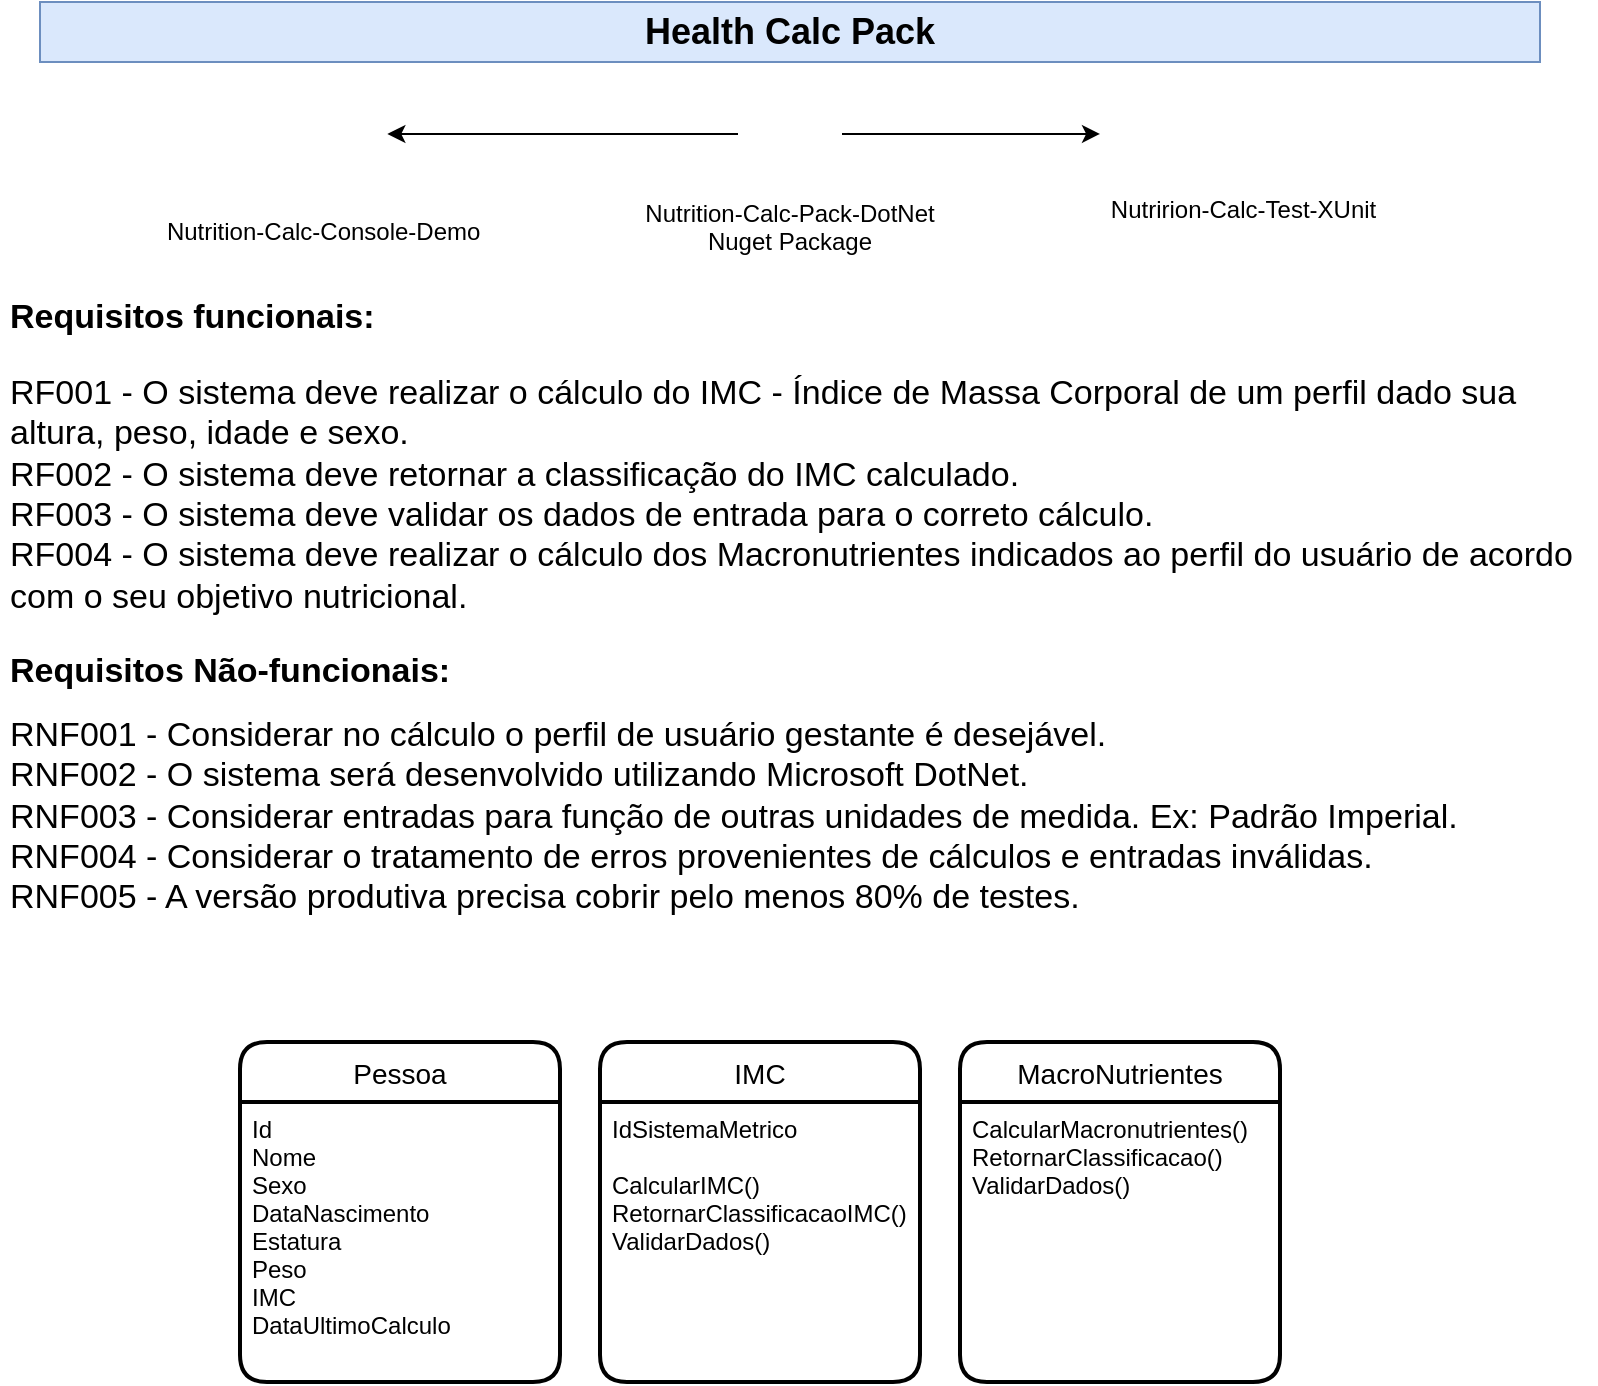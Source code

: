 <mxfile version="20.5.3" type="device"><diagram id="T-DWf__XqTunv3QRpCjC" name="Page-1"><mxGraphModel dx="1422" dy="804" grid="1" gridSize="10" guides="1" tooltips="1" connect="1" arrows="1" fold="1" page="1" pageScale="1" pageWidth="850" pageHeight="1100" math="0" shadow="0"><root><mxCell id="0"/><mxCell id="1" parent="0"/><mxCell id="IVZ0GWXv2xEaWyBu89Ai-1" value="&lt;b&gt;&lt;font style=&quot;font-size: 18px;&quot;&gt;Health Calc Pack&lt;/font&gt;&lt;/b&gt;" style="text;html=1;strokeColor=#6c8ebf;fillColor=#dae8fc;align=center;verticalAlign=middle;whiteSpace=wrap;rounded=0;" parent="1" vertex="1"><mxGeometry x="50" y="40" width="750" height="30" as="geometry"/></mxCell><mxCell id="IVZ0GWXv2xEaWyBu89Ai-5" style="edgeStyle=orthogonalEdgeStyle;rounded=0;orthogonalLoop=1;jettySize=auto;html=1;fontSize=18;" parent="1" source="IVZ0GWXv2xEaWyBu89Ai-2" target="IVZ0GWXv2xEaWyBu89Ai-3" edge="1"><mxGeometry relative="1" as="geometry"/></mxCell><mxCell id="IVZ0GWXv2xEaWyBu89Ai-8" style="edgeStyle=orthogonalEdgeStyle;rounded=0;orthogonalLoop=1;jettySize=auto;html=1;entryX=1;entryY=0.5;entryDx=0;entryDy=0;fontSize=18;" parent="1" source="IVZ0GWXv2xEaWyBu89Ai-2" target="IVZ0GWXv2xEaWyBu89Ai-7" edge="1"><mxGeometry relative="1" as="geometry"/></mxCell><mxCell id="IVZ0GWXv2xEaWyBu89Ai-2" value="Nutrition-Calc-Pack-DotNet&#10;Nuget Package" style="shape=image;verticalLabelPosition=bottom;labelBackgroundColor=default;verticalAlign=top;aspect=fixed;imageAspect=0;image=https://upload.wikimedia.org/wikipedia/commons/thumb/2/25/NuGet_project_logo.svg/512px-NuGet_project_logo.svg.png;imageBorder=none;" parent="1" vertex="1"><mxGeometry x="399" y="80" width="52" height="52" as="geometry"/></mxCell><mxCell id="IVZ0GWXv2xEaWyBu89Ai-3" value="Nutririon-Calc-Test-XUnit" style="shape=image;verticalLabelPosition=bottom;labelBackgroundColor=default;verticalAlign=top;aspect=fixed;imageAspect=0;image=http://blog.qa-services.dev/wp-content/uploads/2020/03/xUnitLogo-e1584384960711.png;" parent="1" vertex="1"><mxGeometry x="580" y="81.85" width="143.54" height="48.31" as="geometry"/></mxCell><mxCell id="IVZ0GWXv2xEaWyBu89Ai-7" value="Nutrition-Calc-Console-Demo&#10;" style="shape=image;verticalLabelPosition=bottom;labelBackgroundColor=default;verticalAlign=top;aspect=fixed;imageAspect=0;image=https://styles.redditmedia.com/t5_2qhdf/styles/communityIcon_sk8k2hisvyv51.png;" parent="1" vertex="1"><mxGeometry x="160" y="71" width="63.67" height="70" as="geometry"/></mxCell><mxCell id="XWSVfLdz5xFU0O8K92IN-1" value="&lt;h1 style=&quot;font-size: 17px;&quot;&gt;&lt;font style=&quot;font-size: 17px;&quot;&gt;Requisitos funcionais:&lt;/font&gt;&lt;/h1&gt;&lt;p style=&quot;font-size: 17px;&quot;&gt;&lt;font style=&quot;font-size: 17px;&quot;&gt;&lt;font style=&quot;font-size: 17px;&quot;&gt;RF001 - O sistema deve realizar o cálculo do IMC - Índice de Massa Corporal de um perfil dado sua altura, peso, idade e sexo.&lt;br&gt;&lt;/font&gt;&lt;span style=&quot;background-color: initial;&quot;&gt;RF002 - O sistema deve retornar a classificação do IMC calculado.&lt;br&gt;RF003 - O sistema deve validar os dados de entrada para o correto cálculo.&lt;br&gt;RF004 - O sistema deve realizar o cálculo dos Macronutrientes indicados ao perfil do usuário de acordo com o seu objetivo nutricional.&lt;/span&gt;&lt;/font&gt;&lt;/p&gt;&lt;p style=&quot;font-size: 17px;&quot;&gt;&lt;font style=&quot;font-size: 17px;&quot;&gt;&lt;/font&gt;&lt;/p&gt;&lt;h1 style=&quot;font-size: 17px;&quot;&gt;&lt;font style=&quot;font-size: 17px;&quot;&gt;Requisitos Não-funcionais:&lt;/font&gt;&lt;/h1&gt;&lt;div style=&quot;font-size: 17px;&quot;&gt;&lt;font style=&quot;font-size: 17px;&quot;&gt;RNF001 - Considerar no cálculo o perfil de usuário gestante é desejável.&lt;br&gt;&lt;/font&gt;&lt;/div&gt;&lt;div style=&quot;font-size: 17px;&quot;&gt;&lt;font style=&quot;font-size: 17px;&quot;&gt;RNF002 - O sistema será desenvolvido utilizando Microsoft DotNet.&lt;br&gt;RNF003 - Considerar entradas para função de outras unidades de medida. Ex: Padrão Imperial.&lt;br&gt;RNF004 - Considerar o tratamento de erros provenientes de cálculos e entradas inválidas.&lt;/font&gt;&lt;/div&gt;&lt;div style=&quot;font-size: 17px;&quot;&gt;&lt;font style=&quot;font-size: 17px;&quot;&gt;RNF005 - A versão produtiva precisa cobrir pelo menos 80% de testes.&lt;/font&gt;&lt;/div&gt;" style="text;html=1;strokeColor=none;fillColor=none;spacing=5;spacingTop=-20;whiteSpace=wrap;overflow=hidden;rounded=0;" parent="1" vertex="1"><mxGeometry x="30" y="187" width="798" height="343" as="geometry"/></mxCell><mxCell id="XWSVfLdz5xFU0O8K92IN-2" value="Pessoa" style="swimlane;childLayout=stackLayout;horizontal=1;startSize=30;horizontalStack=0;rounded=1;fontSize=14;fontStyle=0;strokeWidth=2;resizeParent=0;resizeLast=1;shadow=0;dashed=0;align=center;" parent="1" vertex="1"><mxGeometry x="150" y="560" width="160" height="170" as="geometry"/></mxCell><mxCell id="XWSVfLdz5xFU0O8K92IN-3" value="Id&#10;Nome&#10;Sexo&#10;DataNascimento&#10;Estatura&#10;Peso&#10;IMC&#10;DataUltimoCalculo" style="align=left;strokeColor=none;fillColor=none;spacingLeft=4;fontSize=12;verticalAlign=top;resizable=0;rotatable=0;part=1;" parent="XWSVfLdz5xFU0O8K92IN-2" vertex="1"><mxGeometry y="30" width="160" height="140" as="geometry"/></mxCell><mxCell id="XWSVfLdz5xFU0O8K92IN-7" value="IMC" style="swimlane;childLayout=stackLayout;horizontal=1;startSize=30;horizontalStack=0;rounded=1;fontSize=14;fontStyle=0;strokeWidth=2;resizeParent=0;resizeLast=1;shadow=0;dashed=0;align=center;" parent="1" vertex="1"><mxGeometry x="330" y="560" width="160" height="170" as="geometry"/></mxCell><mxCell id="XWSVfLdz5xFU0O8K92IN-8" value="IdSistemaMetrico&#10;&#10;CalcularIMC()&#10;RetornarClassificacaoIMC()&#10;ValidarDados()" style="align=left;strokeColor=none;fillColor=none;spacingLeft=4;fontSize=12;verticalAlign=top;resizable=0;rotatable=0;part=1;" parent="XWSVfLdz5xFU0O8K92IN-7" vertex="1"><mxGeometry y="30" width="160" height="140" as="geometry"/></mxCell><mxCell id="XWSVfLdz5xFU0O8K92IN-13" value="MacroNutrientes" style="swimlane;childLayout=stackLayout;horizontal=1;startSize=30;horizontalStack=0;rounded=1;fontSize=14;fontStyle=0;strokeWidth=2;resizeParent=0;resizeLast=1;shadow=0;dashed=0;align=center;" parent="1" vertex="1"><mxGeometry x="510" y="560" width="160" height="170" as="geometry"/></mxCell><mxCell id="XWSVfLdz5xFU0O8K92IN-14" value="CalcularMacronutrientes()&#10;RetornarClassificacao()&#10;ValidarDados()" style="align=left;strokeColor=none;fillColor=none;spacingLeft=4;fontSize=12;verticalAlign=top;resizable=0;rotatable=0;part=1;" parent="XWSVfLdz5xFU0O8K92IN-13" vertex="1"><mxGeometry y="30" width="160" height="140" as="geometry"/></mxCell></root></mxGraphModel></diagram></mxfile>